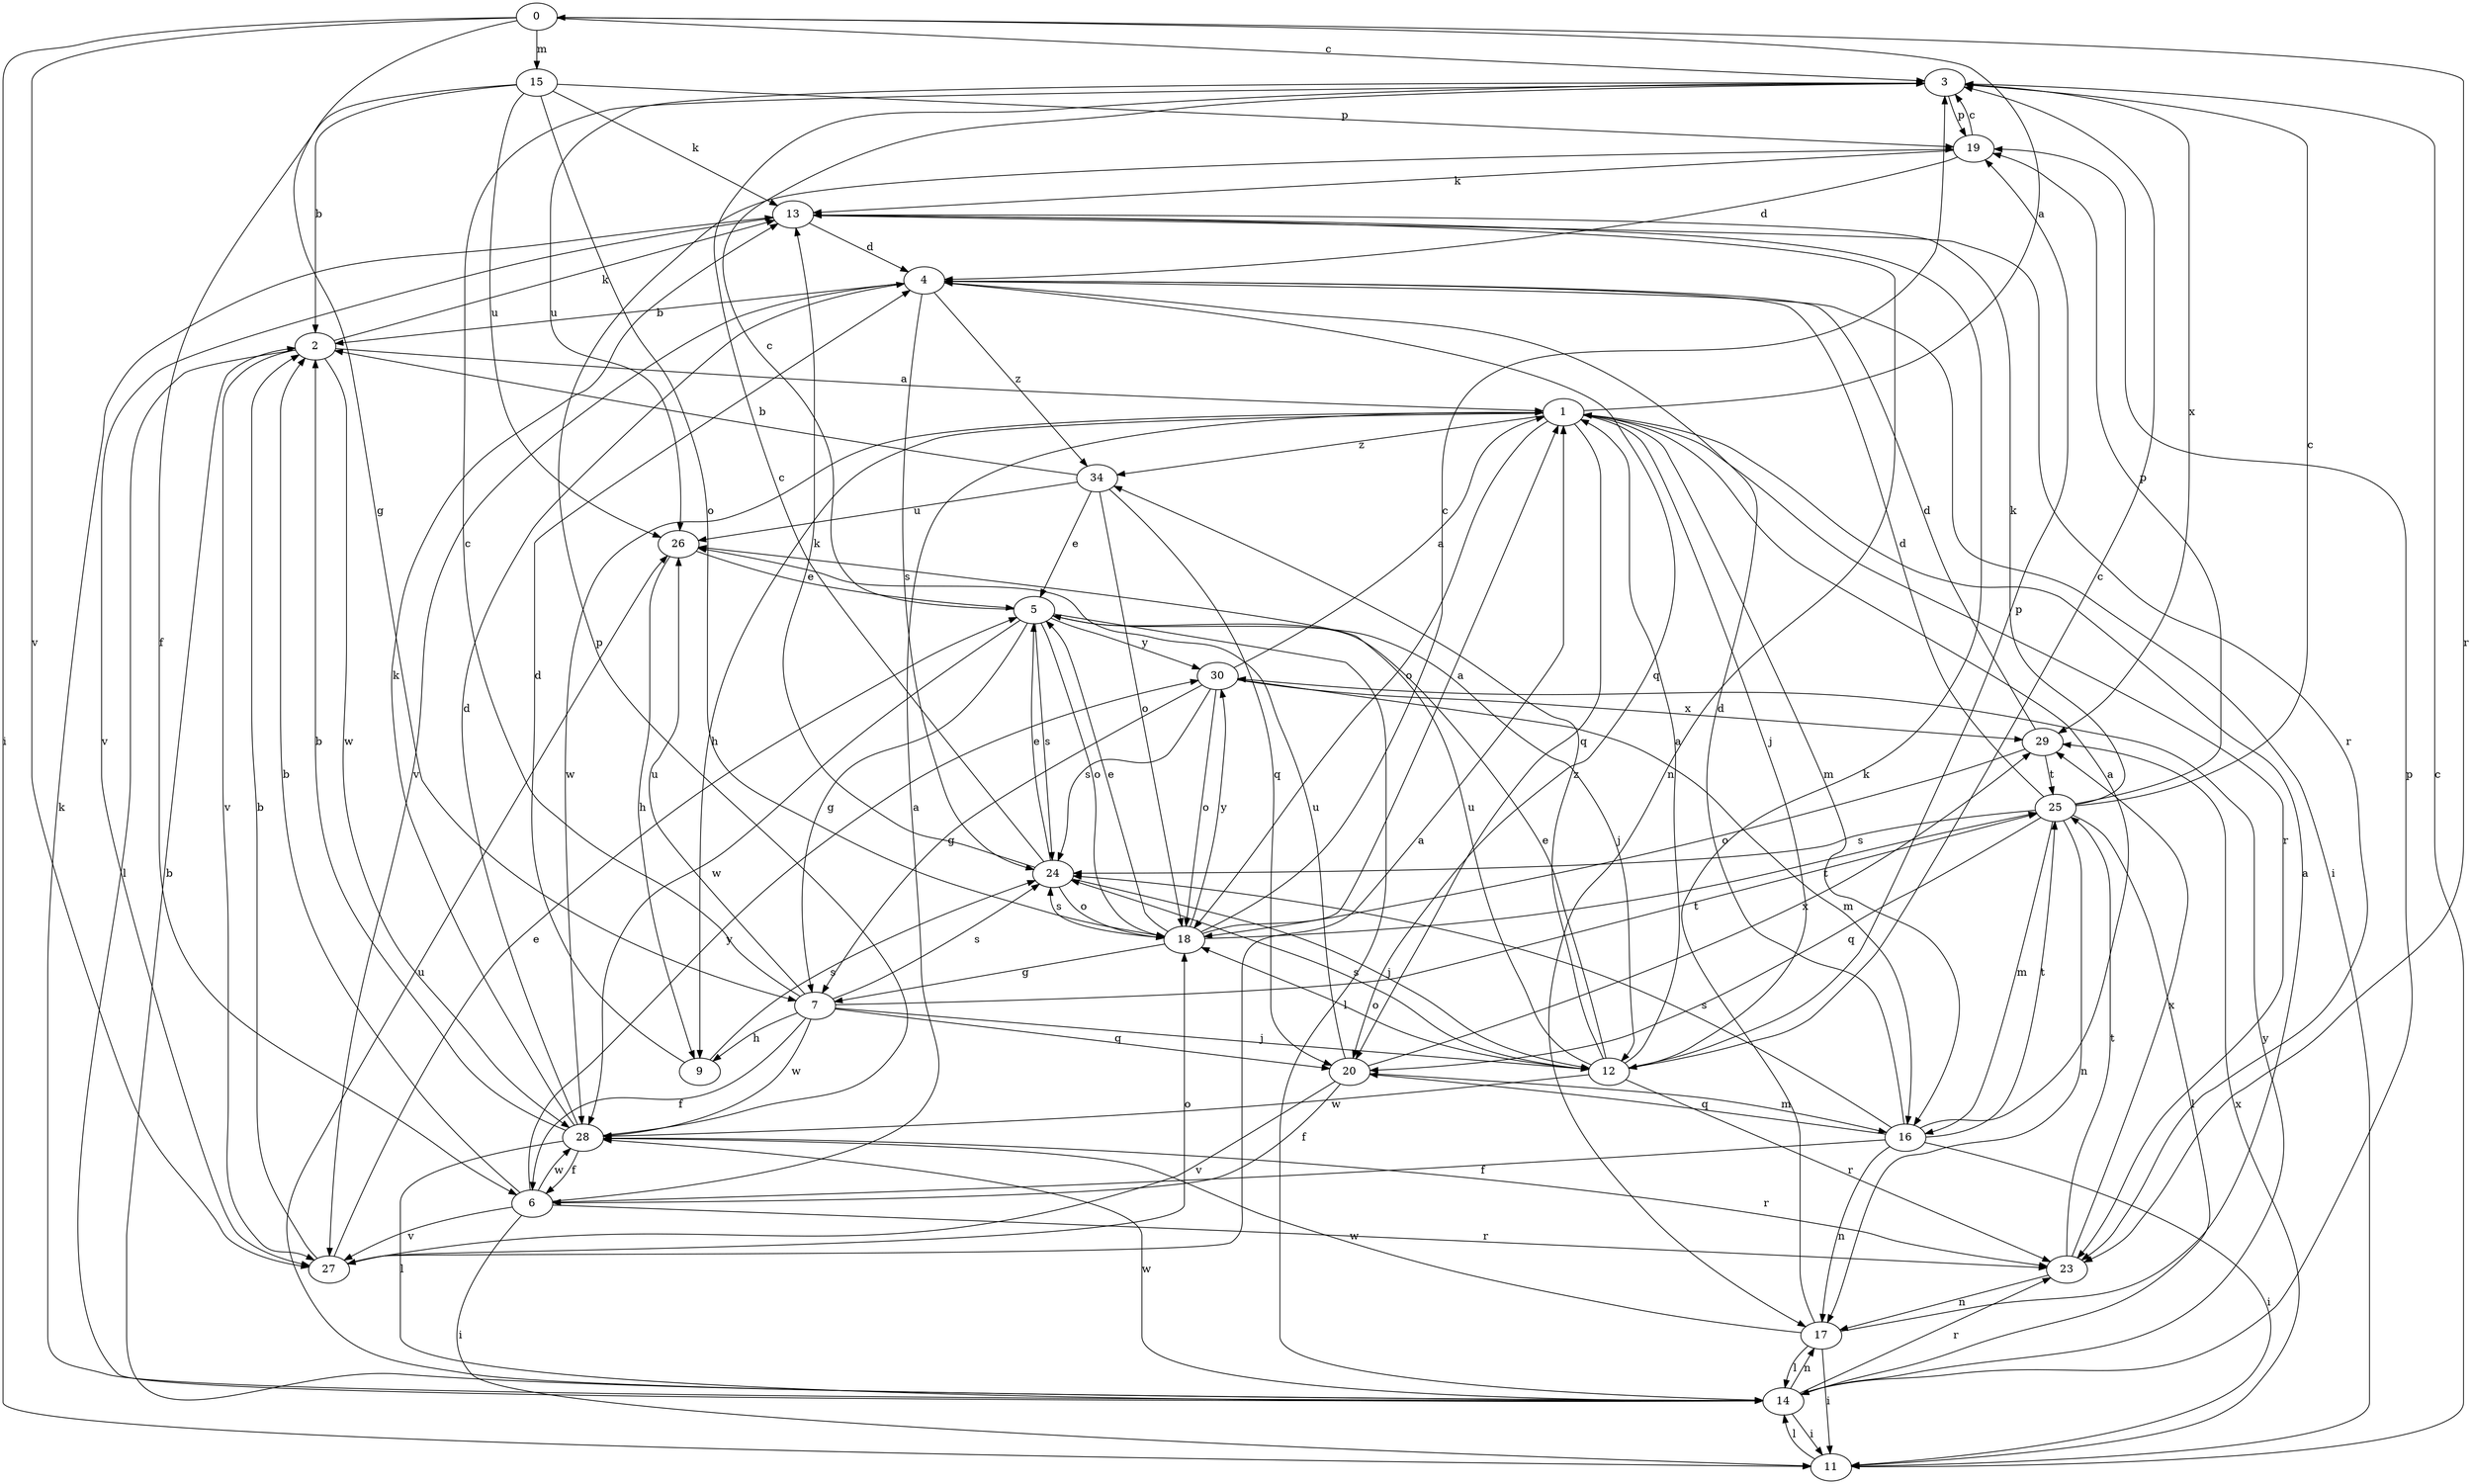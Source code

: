 strict digraph  {
0;
1;
2;
3;
4;
5;
6;
7;
9;
11;
12;
13;
14;
15;
16;
17;
18;
19;
20;
23;
24;
25;
26;
27;
28;
29;
30;
34;
0 -> 3  [label=c];
0 -> 7  [label=g];
0 -> 11  [label=i];
0 -> 15  [label=m];
0 -> 23  [label=r];
0 -> 27  [label=v];
1 -> 0  [label=a];
1 -> 9  [label=h];
1 -> 12  [label=j];
1 -> 16  [label=m];
1 -> 18  [label=o];
1 -> 20  [label=q];
1 -> 23  [label=r];
1 -> 28  [label=w];
1 -> 34  [label=z];
2 -> 1  [label=a];
2 -> 13  [label=k];
2 -> 14  [label=l];
2 -> 27  [label=v];
2 -> 28  [label=w];
3 -> 19  [label=p];
3 -> 26  [label=u];
3 -> 29  [label=x];
4 -> 2  [label=b];
4 -> 11  [label=i];
4 -> 20  [label=q];
4 -> 24  [label=s];
4 -> 27  [label=v];
4 -> 34  [label=z];
5 -> 3  [label=c];
5 -> 7  [label=g];
5 -> 12  [label=j];
5 -> 14  [label=l];
5 -> 18  [label=o];
5 -> 24  [label=s];
5 -> 28  [label=w];
5 -> 30  [label=y];
6 -> 1  [label=a];
6 -> 2  [label=b];
6 -> 11  [label=i];
6 -> 23  [label=r];
6 -> 27  [label=v];
6 -> 28  [label=w];
6 -> 30  [label=y];
7 -> 3  [label=c];
7 -> 6  [label=f];
7 -> 9  [label=h];
7 -> 12  [label=j];
7 -> 20  [label=q];
7 -> 24  [label=s];
7 -> 25  [label=t];
7 -> 26  [label=u];
7 -> 28  [label=w];
9 -> 4  [label=d];
9 -> 24  [label=s];
11 -> 3  [label=c];
11 -> 14  [label=l];
11 -> 29  [label=x];
12 -> 1  [label=a];
12 -> 3  [label=c];
12 -> 5  [label=e];
12 -> 18  [label=o];
12 -> 19  [label=p];
12 -> 23  [label=r];
12 -> 24  [label=s];
12 -> 26  [label=u];
12 -> 28  [label=w];
12 -> 34  [label=z];
13 -> 4  [label=d];
13 -> 17  [label=n];
13 -> 23  [label=r];
13 -> 27  [label=v];
14 -> 2  [label=b];
14 -> 11  [label=i];
14 -> 13  [label=k];
14 -> 17  [label=n];
14 -> 19  [label=p];
14 -> 23  [label=r];
14 -> 26  [label=u];
14 -> 28  [label=w];
14 -> 30  [label=y];
15 -> 2  [label=b];
15 -> 6  [label=f];
15 -> 13  [label=k];
15 -> 18  [label=o];
15 -> 19  [label=p];
15 -> 26  [label=u];
16 -> 1  [label=a];
16 -> 4  [label=d];
16 -> 6  [label=f];
16 -> 11  [label=i];
16 -> 17  [label=n];
16 -> 20  [label=q];
16 -> 24  [label=s];
16 -> 25  [label=t];
17 -> 1  [label=a];
17 -> 11  [label=i];
17 -> 13  [label=k];
17 -> 14  [label=l];
17 -> 28  [label=w];
18 -> 1  [label=a];
18 -> 3  [label=c];
18 -> 5  [label=e];
18 -> 7  [label=g];
18 -> 24  [label=s];
18 -> 25  [label=t];
18 -> 30  [label=y];
19 -> 3  [label=c];
19 -> 4  [label=d];
19 -> 13  [label=k];
20 -> 6  [label=f];
20 -> 16  [label=m];
20 -> 26  [label=u];
20 -> 27  [label=v];
20 -> 29  [label=x];
23 -> 17  [label=n];
23 -> 25  [label=t];
23 -> 29  [label=x];
24 -> 3  [label=c];
24 -> 5  [label=e];
24 -> 12  [label=j];
24 -> 13  [label=k];
24 -> 18  [label=o];
25 -> 3  [label=c];
25 -> 4  [label=d];
25 -> 13  [label=k];
25 -> 14  [label=l];
25 -> 16  [label=m];
25 -> 17  [label=n];
25 -> 19  [label=p];
25 -> 20  [label=q];
25 -> 24  [label=s];
26 -> 5  [label=e];
26 -> 9  [label=h];
27 -> 1  [label=a];
27 -> 2  [label=b];
27 -> 5  [label=e];
27 -> 18  [label=o];
28 -> 2  [label=b];
28 -> 4  [label=d];
28 -> 6  [label=f];
28 -> 13  [label=k];
28 -> 14  [label=l];
28 -> 19  [label=p];
28 -> 23  [label=r];
29 -> 4  [label=d];
29 -> 18  [label=o];
29 -> 25  [label=t];
30 -> 1  [label=a];
30 -> 7  [label=g];
30 -> 16  [label=m];
30 -> 18  [label=o];
30 -> 24  [label=s];
30 -> 29  [label=x];
34 -> 2  [label=b];
34 -> 5  [label=e];
34 -> 18  [label=o];
34 -> 20  [label=q];
34 -> 26  [label=u];
}
